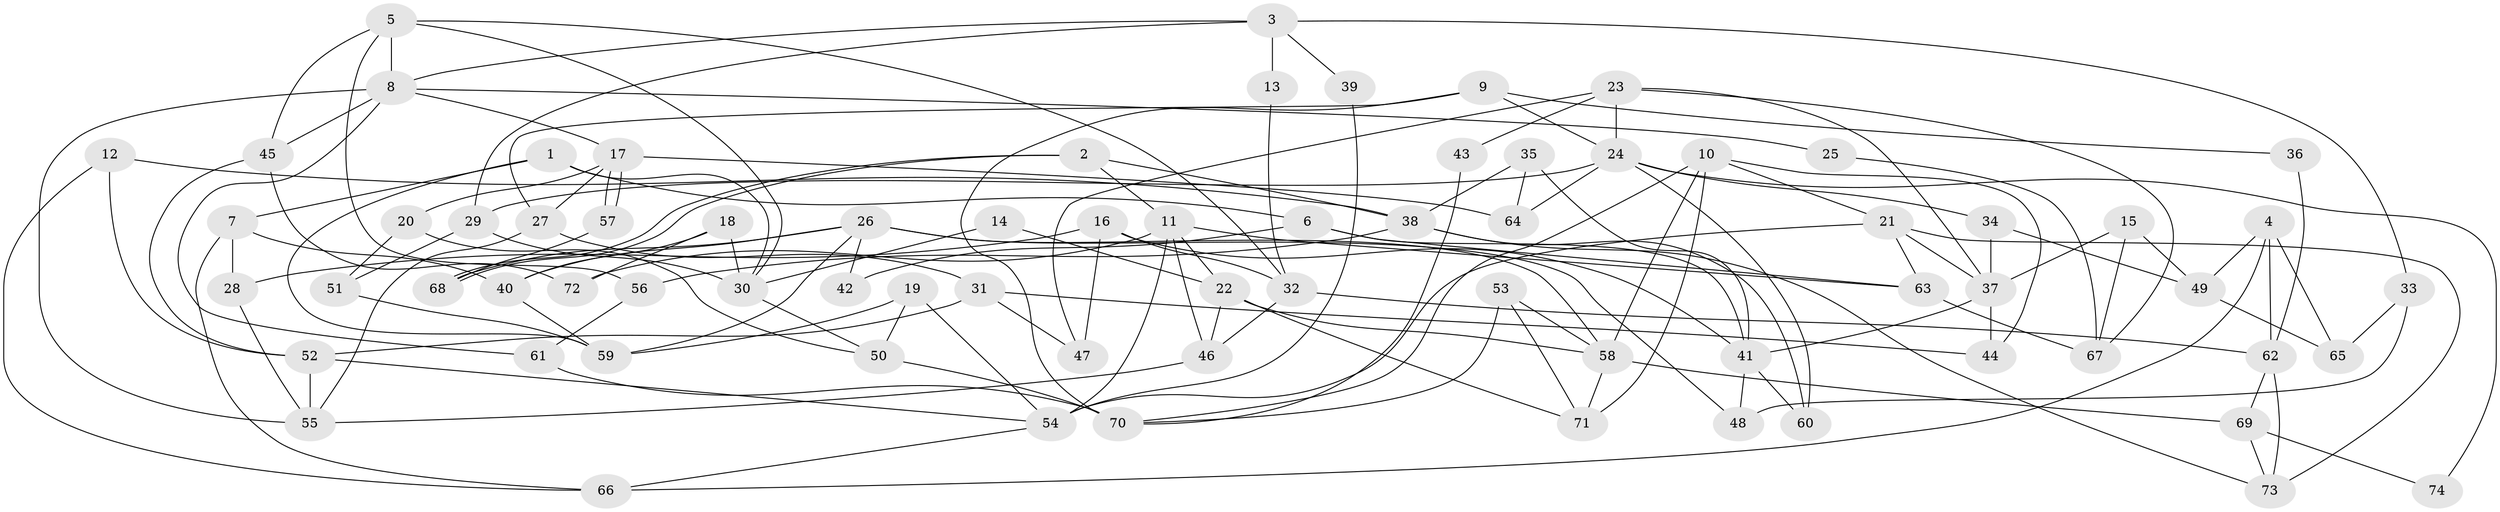 // coarse degree distribution, {5: 0.1568627450980392, 6: 0.13725490196078433, 4: 0.17647058823529413, 2: 0.1568627450980392, 3: 0.3137254901960784, 10: 0.0392156862745098, 8: 0.0196078431372549}
// Generated by graph-tools (version 1.1) at 2025/55/03/04/25 21:55:31]
// undirected, 74 vertices, 148 edges
graph export_dot {
graph [start="1"]
  node [color=gray90,style=filled];
  1;
  2;
  3;
  4;
  5;
  6;
  7;
  8;
  9;
  10;
  11;
  12;
  13;
  14;
  15;
  16;
  17;
  18;
  19;
  20;
  21;
  22;
  23;
  24;
  25;
  26;
  27;
  28;
  29;
  30;
  31;
  32;
  33;
  34;
  35;
  36;
  37;
  38;
  39;
  40;
  41;
  42;
  43;
  44;
  45;
  46;
  47;
  48;
  49;
  50;
  51;
  52;
  53;
  54;
  55;
  56;
  57;
  58;
  59;
  60;
  61;
  62;
  63;
  64;
  65;
  66;
  67;
  68;
  69;
  70;
  71;
  72;
  73;
  74;
  1 -- 7;
  1 -- 6;
  1 -- 30;
  1 -- 59;
  2 -- 38;
  2 -- 68;
  2 -- 68;
  2 -- 11;
  3 -- 29;
  3 -- 8;
  3 -- 13;
  3 -- 33;
  3 -- 39;
  4 -- 66;
  4 -- 49;
  4 -- 62;
  4 -- 65;
  5 -- 45;
  5 -- 56;
  5 -- 8;
  5 -- 30;
  5 -- 32;
  6 -- 41;
  6 -- 63;
  6 -- 42;
  7 -- 40;
  7 -- 28;
  7 -- 66;
  8 -- 45;
  8 -- 17;
  8 -- 25;
  8 -- 55;
  8 -- 61;
  9 -- 27;
  9 -- 24;
  9 -- 36;
  9 -- 70;
  10 -- 71;
  10 -- 70;
  10 -- 21;
  10 -- 44;
  10 -- 58;
  11 -- 46;
  11 -- 22;
  11 -- 54;
  11 -- 63;
  11 -- 72;
  12 -- 66;
  12 -- 38;
  12 -- 52;
  13 -- 32;
  14 -- 30;
  14 -- 22;
  15 -- 49;
  15 -- 67;
  15 -- 37;
  16 -- 32;
  16 -- 47;
  16 -- 28;
  16 -- 41;
  17 -- 57;
  17 -- 57;
  17 -- 20;
  17 -- 27;
  17 -- 64;
  18 -- 30;
  18 -- 40;
  18 -- 72;
  19 -- 50;
  19 -- 54;
  19 -- 59;
  20 -- 50;
  20 -- 51;
  21 -- 54;
  21 -- 37;
  21 -- 63;
  21 -- 73;
  22 -- 46;
  22 -- 58;
  22 -- 71;
  23 -- 24;
  23 -- 37;
  23 -- 43;
  23 -- 47;
  23 -- 67;
  24 -- 64;
  24 -- 29;
  24 -- 34;
  24 -- 60;
  24 -- 74;
  25 -- 67;
  26 -- 58;
  26 -- 59;
  26 -- 40;
  26 -- 42;
  26 -- 48;
  26 -- 68;
  27 -- 31;
  27 -- 55;
  28 -- 55;
  29 -- 51;
  29 -- 30;
  30 -- 50;
  31 -- 52;
  31 -- 44;
  31 -- 47;
  32 -- 62;
  32 -- 46;
  33 -- 48;
  33 -- 65;
  34 -- 37;
  34 -- 49;
  35 -- 38;
  35 -- 41;
  35 -- 64;
  36 -- 62;
  37 -- 41;
  37 -- 44;
  38 -- 60;
  38 -- 73;
  38 -- 56;
  39 -- 54;
  40 -- 59;
  41 -- 48;
  41 -- 60;
  43 -- 70;
  45 -- 52;
  45 -- 72;
  46 -- 55;
  49 -- 65;
  50 -- 70;
  51 -- 59;
  52 -- 55;
  52 -- 54;
  53 -- 71;
  53 -- 58;
  53 -- 70;
  54 -- 66;
  56 -- 61;
  57 -- 68;
  58 -- 69;
  58 -- 71;
  61 -- 70;
  62 -- 69;
  62 -- 73;
  63 -- 67;
  69 -- 73;
  69 -- 74;
}
